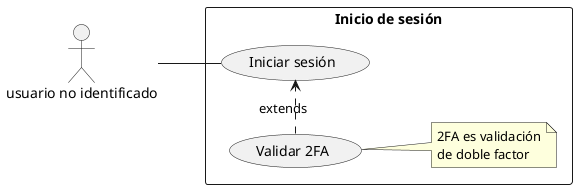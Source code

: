@startuml
left to right direction
actor "usuario no identificado" as knownUSer

rectangle "Inicio de sesión" {

    usecase "Iniciar sesión" as login
    usecase "Validar 2FA" as generate2fa
    note right
        2FA es validación
        de doble factor
    end note

    knownUSer -- login
    generate2fa .> login : extends
}
@enduml